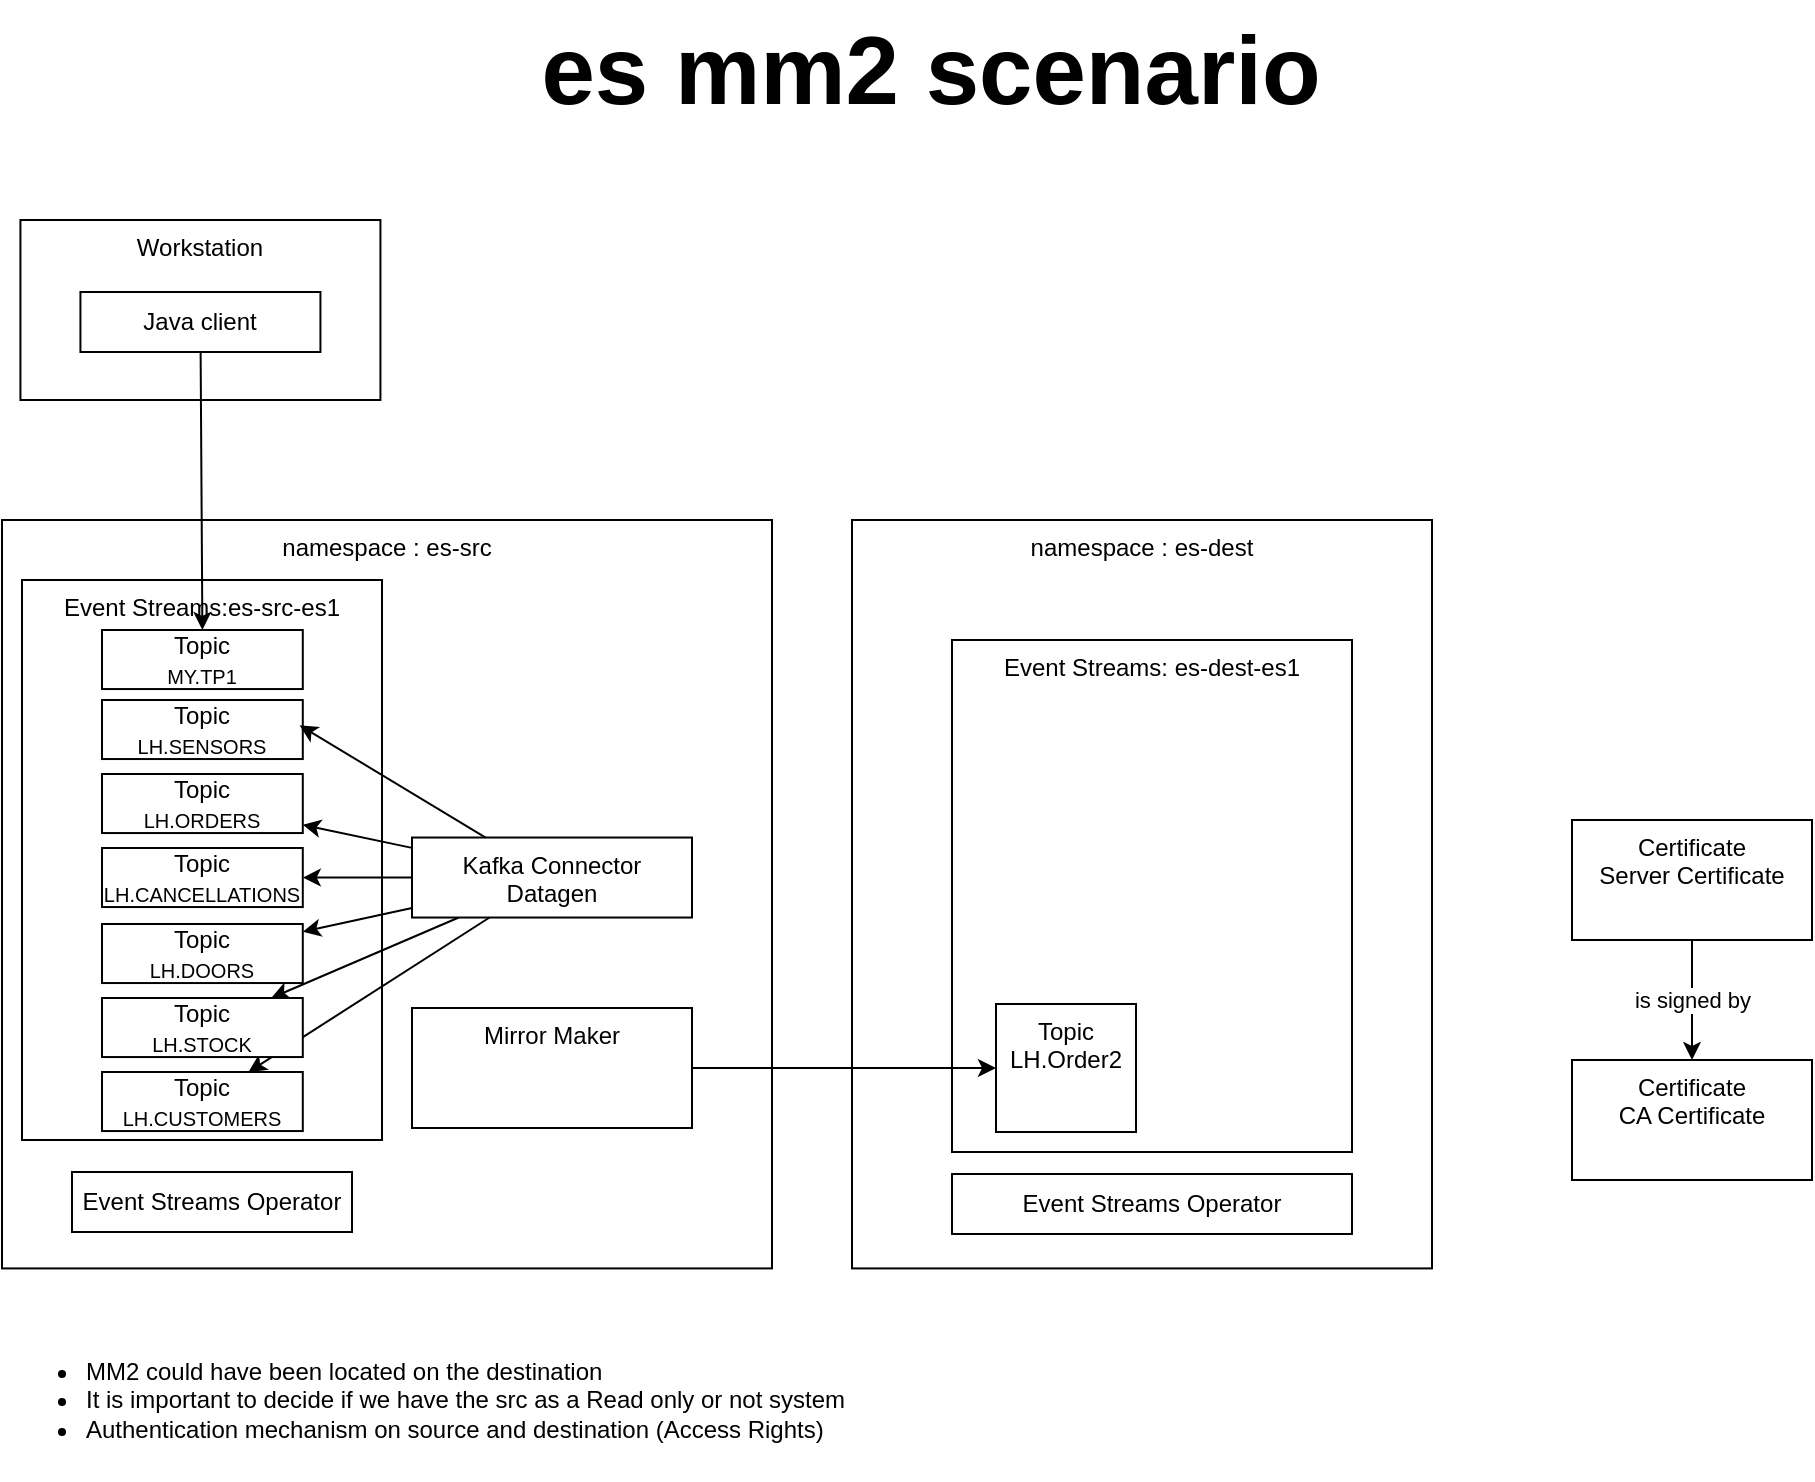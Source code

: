 <mxfile version="26.2.2">
  <diagram name="Page-1" id="YvG3G-DKzLpsywxGTCxs">
    <mxGraphModel dx="1591" dy="828" grid="1" gridSize="10" guides="1" tooltips="1" connect="1" arrows="1" fold="1" page="1" pageScale="1" pageWidth="1169" pageHeight="827" math="0" shadow="0">
      <root>
        <mxCell id="0" />
        <mxCell id="1" parent="0" />
        <mxCell id="O4546vlrkSZURTtSVhJm-1" value="namespace : es-src" style="rounded=0;whiteSpace=wrap;html=1;verticalAlign=top;" parent="1" vertex="1">
          <mxGeometry x="120" y="320" width="385" height="374.21" as="geometry" />
        </mxCell>
        <mxCell id="O4546vlrkSZURTtSVhJm-28" value="Event Streams:es-src-es1" style="rounded=0;whiteSpace=wrap;html=1;verticalAlign=top;" parent="1" vertex="1">
          <mxGeometry x="130" y="350" width="180" height="280" as="geometry" />
        </mxCell>
        <mxCell id="O4546vlrkSZURTtSVhJm-2" value="Mirror Maker" style="rounded=0;whiteSpace=wrap;html=1;verticalAlign=top;" parent="1" vertex="1">
          <mxGeometry x="325" y="564" width="140" height="60" as="geometry" />
        </mxCell>
        <mxCell id="O4546vlrkSZURTtSVhJm-3" value="Event Streams Operator" style="rounded=0;whiteSpace=wrap;html=1;verticalAlign=middle;" parent="1" vertex="1">
          <mxGeometry x="155" y="646" width="140" height="30" as="geometry" />
        </mxCell>
        <mxCell id="O4546vlrkSZURTtSVhJm-6" value="Topic&lt;div&gt;&lt;span style=&quot;text-align: left;&quot;&gt;&lt;font style=&quot;font-size: 10px;&quot;&gt;LH.SENSORS&lt;/font&gt;&lt;/span&gt;&lt;/div&gt;" style="rounded=0;whiteSpace=wrap;html=1;verticalAlign=middle;" parent="1" vertex="1">
          <mxGeometry x="170" y="410" width="100.393" height="29.527" as="geometry" />
        </mxCell>
        <mxCell id="O4546vlrkSZURTtSVhJm-11" value="Workstation" style="rounded=0;whiteSpace=wrap;html=1;verticalAlign=top;" parent="1" vertex="1">
          <mxGeometry x="129.213" y="170" width="180" height="90" as="geometry" />
        </mxCell>
        <mxCell id="O4546vlrkSZURTtSVhJm-44" style="edgeStyle=none;shape=connector;rounded=0;orthogonalLoop=1;jettySize=auto;html=1;entryX=0.5;entryY=0;entryDx=0;entryDy=0;strokeColor=default;align=center;verticalAlign=middle;fontFamily=Helvetica;fontSize=11;fontColor=default;labelBackgroundColor=default;endArrow=classic;" parent="1" source="O4546vlrkSZURTtSVhJm-13" target="O4546vlrkSZURTtSVhJm-38" edge="1">
          <mxGeometry relative="1" as="geometry" />
        </mxCell>
        <mxCell id="O4546vlrkSZURTtSVhJm-13" value="Java client" style="rounded=0;whiteSpace=wrap;html=1;" parent="1" vertex="1">
          <mxGeometry x="159.213" y="206" width="120" height="30" as="geometry" />
        </mxCell>
        <mxCell id="O4546vlrkSZURTtSVhJm-14" value="is signed by" style="edgeStyle=orthogonalEdgeStyle;rounded=0;orthogonalLoop=1;jettySize=auto;html=1;" parent="1" source="O4546vlrkSZURTtSVhJm-15" target="O4546vlrkSZURTtSVhJm-16" edge="1">
          <mxGeometry relative="1" as="geometry" />
        </mxCell>
        <mxCell id="O4546vlrkSZURTtSVhJm-15" value="Certificate&lt;div&gt;Server Certificate&lt;/div&gt;" style="rounded=0;whiteSpace=wrap;html=1;verticalAlign=top;" parent="1" vertex="1">
          <mxGeometry x="905" y="470" width="120" height="60" as="geometry" />
        </mxCell>
        <mxCell id="O4546vlrkSZURTtSVhJm-16" value="Certificate&lt;div&gt;CA Certificate&lt;/div&gt;" style="rounded=0;whiteSpace=wrap;html=1;verticalAlign=top;" parent="1" vertex="1">
          <mxGeometry x="905" y="590" width="120" height="60" as="geometry" />
        </mxCell>
        <mxCell id="O4546vlrkSZURTtSVhJm-17" value="&lt;b&gt;&lt;font style=&quot;font-size: 48px;&quot;&gt;es mm2 scenario&lt;/font&gt;&lt;/b&gt;" style="text;html=1;align=center;verticalAlign=middle;whiteSpace=wrap;rounded=0;" parent="1" vertex="1">
          <mxGeometry x="357" y="60" width="455" height="70" as="geometry" />
        </mxCell>
        <mxCell id="O4546vlrkSZURTtSVhJm-18" value="namespace : es-dest" style="rounded=0;whiteSpace=wrap;html=1;verticalAlign=top;" parent="1" vertex="1">
          <mxGeometry x="545" y="320" width="290" height="374.21" as="geometry" />
        </mxCell>
        <mxCell id="O4546vlrkSZURTtSVhJm-19" value="Event Streams: es-dest-es1" style="rounded=0;whiteSpace=wrap;html=1;verticalAlign=top;" parent="1" vertex="1">
          <mxGeometry x="595" y="380" width="200" height="256" as="geometry" />
        </mxCell>
        <mxCell id="O4546vlrkSZURTtSVhJm-20" value="Event Streams Operator" style="rounded=0;whiteSpace=wrap;html=1;verticalAlign=middle;" parent="1" vertex="1">
          <mxGeometry x="595" y="647" width="200" height="30" as="geometry" />
        </mxCell>
        <mxCell id="O4546vlrkSZURTtSVhJm-21" value="Topic&lt;div&gt;LH.Order2&lt;/div&gt;" style="rounded=0;whiteSpace=wrap;html=1;verticalAlign=top;" parent="1" vertex="1">
          <mxGeometry x="617" y="562" width="70" height="64" as="geometry" />
        </mxCell>
        <mxCell id="O4546vlrkSZURTtSVhJm-39" style="edgeStyle=none;shape=connector;rounded=0;orthogonalLoop=1;jettySize=auto;html=1;strokeColor=default;align=center;verticalAlign=middle;fontFamily=Helvetica;fontSize=11;fontColor=default;labelBackgroundColor=default;endArrow=classic;" parent="1" source="O4546vlrkSZURTtSVhJm-26" target="O4546vlrkSZURTtSVhJm-33" edge="1">
          <mxGeometry relative="1" as="geometry" />
        </mxCell>
        <mxCell id="O4546vlrkSZURTtSVhJm-40" style="edgeStyle=none;shape=connector;rounded=0;orthogonalLoop=1;jettySize=auto;html=1;strokeColor=default;align=center;verticalAlign=middle;fontFamily=Helvetica;fontSize=11;fontColor=default;labelBackgroundColor=default;endArrow=classic;" parent="1" source="O4546vlrkSZURTtSVhJm-26" target="O4546vlrkSZURTtSVhJm-34" edge="1">
          <mxGeometry relative="1" as="geometry" />
        </mxCell>
        <mxCell id="O4546vlrkSZURTtSVhJm-41" style="edgeStyle=none;shape=connector;rounded=0;orthogonalLoop=1;jettySize=auto;html=1;strokeColor=default;align=center;verticalAlign=middle;fontFamily=Helvetica;fontSize=11;fontColor=default;labelBackgroundColor=default;endArrow=classic;" parent="1" source="O4546vlrkSZURTtSVhJm-26" target="O4546vlrkSZURTtSVhJm-35" edge="1">
          <mxGeometry relative="1" as="geometry" />
        </mxCell>
        <mxCell id="O4546vlrkSZURTtSVhJm-42" style="edgeStyle=none;shape=connector;rounded=0;orthogonalLoop=1;jettySize=auto;html=1;strokeColor=default;align=center;verticalAlign=middle;fontFamily=Helvetica;fontSize=11;fontColor=default;labelBackgroundColor=default;endArrow=classic;" parent="1" source="O4546vlrkSZURTtSVhJm-26" target="O4546vlrkSZURTtSVhJm-36" edge="1">
          <mxGeometry relative="1" as="geometry" />
        </mxCell>
        <mxCell id="O4546vlrkSZURTtSVhJm-43" style="edgeStyle=none;shape=connector;rounded=0;orthogonalLoop=1;jettySize=auto;html=1;strokeColor=default;align=center;verticalAlign=middle;fontFamily=Helvetica;fontSize=11;fontColor=default;labelBackgroundColor=default;endArrow=classic;" parent="1" source="O4546vlrkSZURTtSVhJm-26" target="O4546vlrkSZURTtSVhJm-37" edge="1">
          <mxGeometry relative="1" as="geometry" />
        </mxCell>
        <mxCell id="O4546vlrkSZURTtSVhJm-26" value="Kafka Connector&lt;div&gt;Datagen&lt;/div&gt;" style="rounded=0;whiteSpace=wrap;html=1;verticalAlign=top;" parent="1" vertex="1">
          <mxGeometry x="325" y="478.764" width="140" height="40" as="geometry" />
        </mxCell>
        <mxCell id="O4546vlrkSZURTtSVhJm-27" style="rounded=0;orthogonalLoop=1;jettySize=auto;html=1;entryX=0.984;entryY=0.429;entryDx=0;entryDy=0;entryPerimeter=0;" parent="1" source="O4546vlrkSZURTtSVhJm-26" target="O4546vlrkSZURTtSVhJm-6" edge="1">
          <mxGeometry relative="1" as="geometry" />
        </mxCell>
        <mxCell id="O4546vlrkSZURTtSVhJm-30" style="edgeStyle=orthogonalEdgeStyle;rounded=0;orthogonalLoop=1;jettySize=auto;html=1;" parent="1" source="O4546vlrkSZURTtSVhJm-2" target="O4546vlrkSZURTtSVhJm-21" edge="1">
          <mxGeometry relative="1" as="geometry" />
        </mxCell>
        <mxCell id="O4546vlrkSZURTtSVhJm-33" value="Topic&lt;div&gt;&lt;span style=&quot;text-align: left;&quot;&gt;&lt;font style=&quot;font-size: 10px;&quot;&gt;LH.ORDERS&lt;/font&gt;&lt;/span&gt;&lt;br style=&quot;padding: 0px; margin: 0px; text-align: left;&quot;&gt;&lt;/div&gt;" style="rounded=0;whiteSpace=wrap;html=1;verticalAlign=middle;" parent="1" vertex="1">
          <mxGeometry x="170" y="447" width="100.393" height="29.527" as="geometry" />
        </mxCell>
        <mxCell id="O4546vlrkSZURTtSVhJm-34" value="Topic&lt;div&gt;&lt;span style=&quot;text-align: left;&quot;&gt;&lt;font style=&quot;font-size: 10px;&quot;&gt;LH.CANCELLATIONS&lt;/font&gt;&lt;/span&gt;&lt;br style=&quot;padding: 0px; margin: 0px; text-align: left;&quot;&gt;&lt;/div&gt;" style="rounded=0;whiteSpace=wrap;html=1;verticalAlign=middle;" parent="1" vertex="1">
          <mxGeometry x="170" y="484" width="100.393" height="29.527" as="geometry" />
        </mxCell>
        <mxCell id="O4546vlrkSZURTtSVhJm-35" value="Topic&lt;div&gt;&lt;span style=&quot;text-align: left;&quot;&gt;&lt;font style=&quot;font-size: 10px;&quot;&gt;LH.DOORS&lt;/font&gt;&lt;/span&gt;&lt;/div&gt;" style="rounded=0;whiteSpace=wrap;html=1;verticalAlign=middle;" parent="1" vertex="1">
          <mxGeometry x="170" y="522" width="100.393" height="29.527" as="geometry" />
        </mxCell>
        <mxCell id="O4546vlrkSZURTtSVhJm-36" value="Topic&lt;div&gt;&lt;span style=&quot;text-align: left;&quot;&gt;&lt;font style=&quot;font-size: 10px;&quot;&gt;LH.STOCK&lt;/font&gt;&lt;/span&gt;&lt;br style=&quot;padding: 0px; margin: 0px; text-align: left;&quot;&gt;&lt;/div&gt;" style="rounded=0;whiteSpace=wrap;html=1;verticalAlign=middle;" parent="1" vertex="1">
          <mxGeometry x="170" y="559" width="100.393" height="29.527" as="geometry" />
        </mxCell>
        <mxCell id="O4546vlrkSZURTtSVhJm-37" value="Topic&lt;div&gt;&lt;span style=&quot;text-align: left;&quot;&gt;&lt;font style=&quot;font-size: 10px;&quot;&gt;LH.CUSTOMERS&lt;/font&gt;&lt;/span&gt;&lt;/div&gt;" style="rounded=0;whiteSpace=wrap;html=1;verticalAlign=middle;" parent="1" vertex="1">
          <mxGeometry x="170" y="596" width="100.393" height="29.527" as="geometry" />
        </mxCell>
        <mxCell id="O4546vlrkSZURTtSVhJm-38" value="Topic&lt;div&gt;&lt;span style=&quot;text-align: left;&quot;&gt;&lt;font style=&quot;font-size: 10px;&quot;&gt;MY.TP1&lt;/font&gt;&lt;/span&gt;&lt;/div&gt;" style="rounded=0;whiteSpace=wrap;html=1;verticalAlign=middle;" parent="1" vertex="1">
          <mxGeometry x="170" y="375" width="100.393" height="29.527" as="geometry" />
        </mxCell>
        <mxCell id="R2hAe9RzboAvjUTRzhPL-1" value="&lt;ul&gt;&lt;li&gt;MM2 could have been located on the destination&lt;/li&gt;&lt;li&gt;It is important to decide if we have the src as a Read only or not system&lt;/li&gt;&lt;li&gt;Authentication mechanism on source and destination (Access Rights)&lt;/li&gt;&lt;/ul&gt;" style="text;html=1;align=left;verticalAlign=top;whiteSpace=wrap;rounded=0;" vertex="1" parent="1">
          <mxGeometry x="120" y="720" width="710" height="80" as="geometry" />
        </mxCell>
      </root>
    </mxGraphModel>
  </diagram>
</mxfile>
